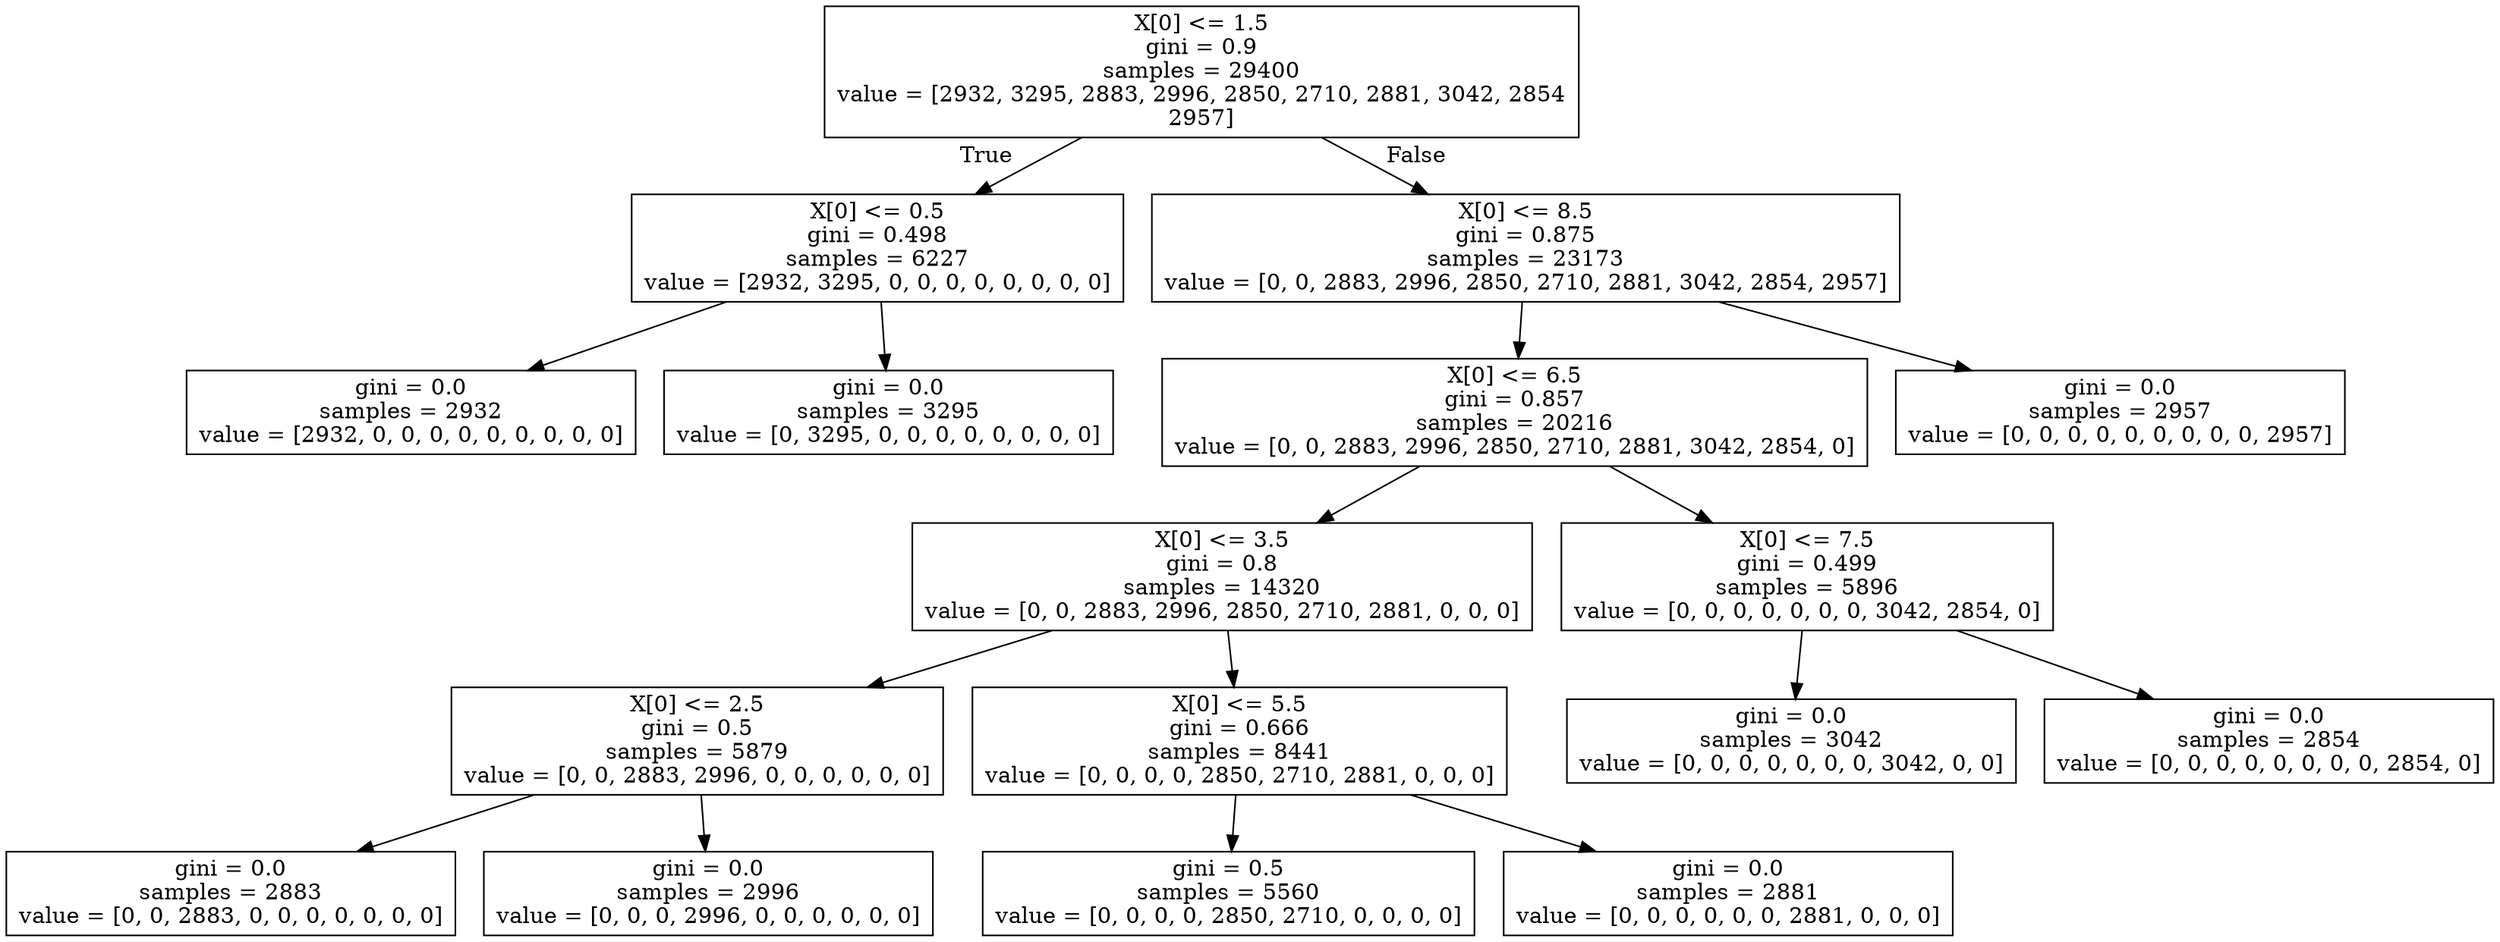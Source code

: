 digraph Tree {
node [shape=box] ;
0 [label="X[0] <= 1.5\ngini = 0.9\nsamples = 29400\nvalue = [2932, 3295, 2883, 2996, 2850, 2710, 2881, 3042, 2854\n2957]"] ;
1 [label="X[0] <= 0.5\ngini = 0.498\nsamples = 6227\nvalue = [2932, 3295, 0, 0, 0, 0, 0, 0, 0, 0]"] ;
0 -> 1 [labeldistance=2.5, labelangle=45, headlabel="True"] ;
2 [label="gini = 0.0\nsamples = 2932\nvalue = [2932, 0, 0, 0, 0, 0, 0, 0, 0, 0]"] ;
1 -> 2 ;
3 [label="gini = 0.0\nsamples = 3295\nvalue = [0, 3295, 0, 0, 0, 0, 0, 0, 0, 0]"] ;
1 -> 3 ;
4 [label="X[0] <= 8.5\ngini = 0.875\nsamples = 23173\nvalue = [0, 0, 2883, 2996, 2850, 2710, 2881, 3042, 2854, 2957]"] ;
0 -> 4 [labeldistance=2.5, labelangle=-45, headlabel="False"] ;
5 [label="X[0] <= 6.5\ngini = 0.857\nsamples = 20216\nvalue = [0, 0, 2883, 2996, 2850, 2710, 2881, 3042, 2854, 0]"] ;
4 -> 5 ;
6 [label="X[0] <= 3.5\ngini = 0.8\nsamples = 14320\nvalue = [0, 0, 2883, 2996, 2850, 2710, 2881, 0, 0, 0]"] ;
5 -> 6 ;
7 [label="X[0] <= 2.5\ngini = 0.5\nsamples = 5879\nvalue = [0, 0, 2883, 2996, 0, 0, 0, 0, 0, 0]"] ;
6 -> 7 ;
8 [label="gini = 0.0\nsamples = 2883\nvalue = [0, 0, 2883, 0, 0, 0, 0, 0, 0, 0]"] ;
7 -> 8 ;
9 [label="gini = 0.0\nsamples = 2996\nvalue = [0, 0, 0, 2996, 0, 0, 0, 0, 0, 0]"] ;
7 -> 9 ;
10 [label="X[0] <= 5.5\ngini = 0.666\nsamples = 8441\nvalue = [0, 0, 0, 0, 2850, 2710, 2881, 0, 0, 0]"] ;
6 -> 10 ;
11 [label="gini = 0.5\nsamples = 5560\nvalue = [0, 0, 0, 0, 2850, 2710, 0, 0, 0, 0]"] ;
10 -> 11 ;
12 [label="gini = 0.0\nsamples = 2881\nvalue = [0, 0, 0, 0, 0, 0, 2881, 0, 0, 0]"] ;
10 -> 12 ;
13 [label="X[0] <= 7.5\ngini = 0.499\nsamples = 5896\nvalue = [0, 0, 0, 0, 0, 0, 0, 3042, 2854, 0]"] ;
5 -> 13 ;
14 [label="gini = 0.0\nsamples = 3042\nvalue = [0, 0, 0, 0, 0, 0, 0, 3042, 0, 0]"] ;
13 -> 14 ;
15 [label="gini = 0.0\nsamples = 2854\nvalue = [0, 0, 0, 0, 0, 0, 0, 0, 2854, 0]"] ;
13 -> 15 ;
16 [label="gini = 0.0\nsamples = 2957\nvalue = [0, 0, 0, 0, 0, 0, 0, 0, 0, 2957]"] ;
4 -> 16 ;
}